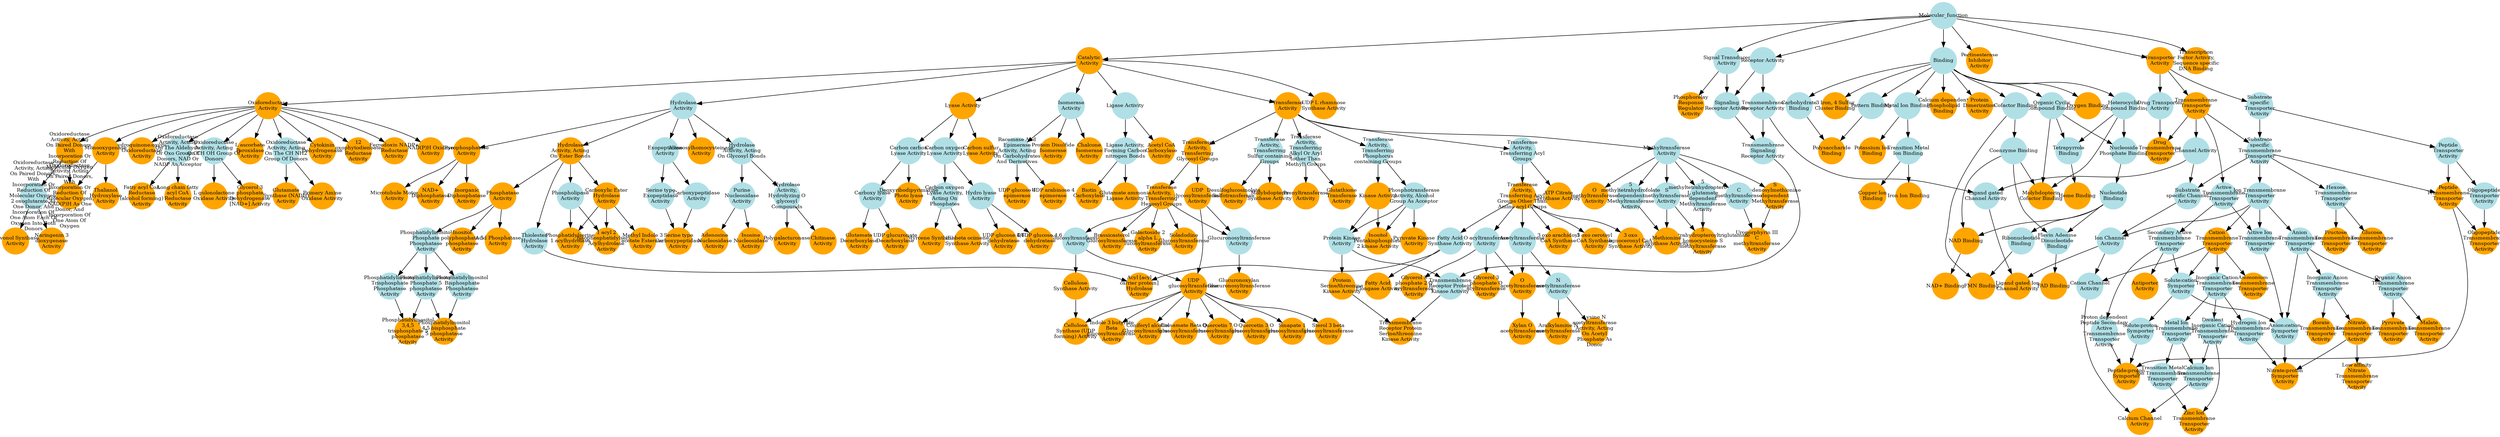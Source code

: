 digraph {
1 [style="filled", fixedsize="true", fontsize="10", shape="circle", width="0.75", fillcolor="powderblue", label="Molecular_function", color="transparent"];
2 [style="filled", fixedsize="true", fontsize="10", shape="circle", width="0.75", fillcolor="orange", label="Catalytic
Activity", color="transparent"];
3 [style="filled", fixedsize="true", fontsize="10", shape="circle", width="0.75", fillcolor="orange", label="Transferase
Activity", color="transparent"];
4 [style="filled", fixedsize="true", fontsize="10", shape="circle", width="0.75", fillcolor="orange", label="Transferase
Activity,
Transferring
Glycosyl Groups", color="transparent"];
5 [style="filled", fixedsize="true", fontsize="10", shape="circle", width="0.75", fillcolor="orange", label="Oxidoreductase
Activity", color="transparent"];
6 [style="filled", fixedsize="true", fontsize="10", shape="circle", width="0.75", fillcolor="orange", label="Hydroquinone:oxygen
Oxidoreductase
Activity", color="transparent"];
7 [style="filled", fixedsize="true", fontsize="10", shape="circle", width="0.75", fillcolor="powderblue", label="Hydrolase
Activity", color="transparent"];
8 [style="filled", fixedsize="true", fontsize="10", shape="circle", width="0.75", fillcolor="powderblue", label="Exopeptidase
Activity", color="transparent"];
9 [style="filled", fixedsize="true", fontsize="10", shape="circle", width="0.75", fillcolor="powderblue", label="Carboxypeptidase
Activity", color="transparent"];
10 [style="filled", fixedsize="true", fontsize="10", shape="circle", width="0.75", fillcolor="powderblue", label="Serine type
Exopeptidase
Activity", color="transparent"];
11 [style="filled", fixedsize="true", fontsize="10", shape="circle", width="0.75", fillcolor="orange", label="Serine type
Carboxypeptidase
Activity", color="transparent"];
12 [style="filled", fixedsize="true", fontsize="10", shape="circle", width="0.75", fillcolor="powderblue", label="Binding", color="transparent"];
13 [style="filled", fixedsize="true", fontsize="10", shape="circle", width="0.75", fillcolor="powderblue", label="Organic Cyclic
Compound Binding", color="transparent"];
14 [style="filled", fixedsize="true", fontsize="10", shape="circle", width="0.75", fillcolor="powderblue", label="Heterocyclic
Compound Binding", color="transparent"];
15 [style="filled", fixedsize="true", fontsize="10", shape="circle", width="0.75", fillcolor="powderblue", label="Tetrapyrrole
Binding", color="transparent"];
16 [style="filled", fixedsize="true", fontsize="10", shape="circle", width="0.75", fillcolor="orange", label="Heme Binding", color="transparent"];
17 [style="filled", fixedsize="true", fontsize="10", shape="circle", width="0.75", fillcolor="orange", label="UDP
glycosyltransferase
Activity", color="transparent"];
18 [style="filled", fixedsize="true", fontsize="10", shape="circle", width="0.75", fillcolor="orange", label="Transferase
Activity,
Transferring
Hexosyl Groups", color="transparent"];
19 [style="filled", fixedsize="true", fontsize="10", shape="circle", width="0.75", fillcolor="powderblue", label="Glucosyltransferase
Activity", color="transparent"];
20 [style="filled", fixedsize="true", fontsize="10", shape="circle", width="0.75", fillcolor="orange", label="UDP
glucosyltransferase
Activity", color="transparent"];
21 [style="filled", fixedsize="true", fontsize="10", shape="circle", width="0.75", fillcolor="orange", label="Quercetin 7 O
glucosyltransferase
Activity", color="transparent"];
22 [style="filled", fixedsize="true", fontsize="10", shape="circle", width="0.75", fillcolor="orange", label="Quercetin 3 O
glucosyltransferase
Activity", color="transparent"];
23 [style="filled", fixedsize="true", fontsize="10", shape="circle", width="0.75", fillcolor="orange", label="Monooxygenase
Activity", color="transparent"];
24 [style="filled", fixedsize="true", fontsize="10", shape="circle", width="0.75", fillcolor="orange", label="Thalianol
Hydroxylase
Activity", color="transparent"];
25 [style="filled", fixedsize="true", fontsize="10", shape="circle", width="0.75", fillcolor="orange", label="Oxygen Binding", color="transparent"];
26 [style="filled", fixedsize="true", fontsize="10", shape="circle", width="0.75", fillcolor="powderblue", label="Metal Ion Binding", color="transparent"];
27 [style="filled", fixedsize="true", fontsize="10", shape="circle", width="0.75", fillcolor="powderblue", label="Transition Metal
Ion Binding", color="transparent"];
28 [style="filled", fixedsize="true", fontsize="10", shape="circle", width="0.75", fillcolor="orange", label="Iron Ion Binding", color="transparent"];
29 [style="filled", fixedsize="true", fontsize="10", shape="circle", width="0.75", fillcolor="orange", label="Copper Ion
Binding", color="transparent"];
30 [style="filled", fixedsize="true", fontsize="10", shape="circle", width="0.75", fillcolor="orange", label="Transporter
Activity", color="transparent"];
31 [style="filled", fixedsize="true", fontsize="10", shape="circle", width="0.75", fillcolor="powderblue", label="Substrate
specific
Transporter
Activity", color="transparent"];
32 [style="filled", fixedsize="true", fontsize="10", shape="circle", width="0.75", fillcolor="powderblue", label="Peptide
Transporter
Activity", color="transparent"];
33 [style="filled", fixedsize="true", fontsize="10", shape="circle", width="0.75", fillcolor="powderblue", label="Oligopeptide
Transporter
Activity", color="transparent"];
34 [style="filled", fixedsize="true", fontsize="10", shape="circle", width="0.75", fillcolor="orange", label="Transmembrane
Transporter
Activity", color="transparent"];
35 [style="filled", fixedsize="true", fontsize="10", shape="circle", width="0.75", fillcolor="powderblue", label="Substrate
specific
Transmembrane
Transporter
Activity", color="transparent"];
36 [style="filled", fixedsize="true", fontsize="10", shape="circle", width="0.75", fillcolor="orange", label="Peptide
Transmembrane
Transporter
Activity", color="transparent"];
37 [style="filled", fixedsize="true", fontsize="10", shape="circle", width="0.75", fillcolor="orange", label="Oligopeptide
Transmembrane
Transporter
Activity", color="transparent"];
38 [style="filled", fixedsize="true", fontsize="10", shape="circle", width="0.75", fillcolor="powderblue", label="Transferase
Activity,
Transferring Acyl
Groups", color="transparent"];
39 [style="filled", fixedsize="true", fontsize="10", shape="circle", width="0.75", fillcolor="orange", label="Transferase
Activity,
Transferring Acyl
Groups Other Than
Amino acyl Groups", color="transparent"];
40 [style="filled", fixedsize="true", fontsize="10", shape="circle", width="0.75", fillcolor="powderblue", label="O acyltransferase
Activity", color="transparent"];
41 [style="filled", fixedsize="true", fontsize="10", shape="circle", width="0.75", fillcolor="orange", label="Glycerol 3
phosphate 2 O
acyltransferase
Activity", color="transparent"];
42 [style="filled", fixedsize="true", fontsize="10", shape="circle", width="0.75", fillcolor="powderblue", label="Oxidoreductase
Activity, Acting
On The CH NH2
Group Of Donors", color="transparent"];
43 [style="filled", fixedsize="true", fontsize="10", shape="circle", width="0.75", fillcolor="orange", label="Glutamate
Synthase (NADH)
Activity", color="transparent"];
44 [style="filled", fixedsize="true", fontsize="10", shape="circle", width="0.75", fillcolor="powderblue", label="Ion Transmembrane
Transporter
Activity", color="transparent"];
45 [style="filled", fixedsize="true", fontsize="10", shape="circle", width="0.75", fillcolor="orange", label="Cation
Transmembrane
Transporter
Activity", color="transparent"];
46 [style="filled", fixedsize="true", fontsize="10", shape="circle", width="0.75", fillcolor="powderblue", label="Active
Transmembrane
Transporter
Activity", color="transparent"];
47 [style="filled", fixedsize="true", fontsize="10", shape="circle", width="0.75", fillcolor="powderblue", label="Secondary Active
Transmembrane
Transporter
Activity", color="transparent"];
48 [style="filled", fixedsize="true", fontsize="10", shape="circle", width="0.75", fillcolor="powderblue", label="Solute:cation
Symporter
Activity", color="transparent"];
49 [style="filled", fixedsize="true", fontsize="10", shape="circle", width="0.75", fillcolor="powderblue", label="Solute:proton
Symporter
Activity", color="transparent"];
50 [style="filled", fixedsize="true", fontsize="10", shape="circle", width="0.75", fillcolor="powderblue", label="Proton dependent
Peptide Secondary
Active
Transmembrane
Transporter
Activity", color="transparent"];
51 [style="filled", fixedsize="true", fontsize="10", shape="circle", width="0.75", fillcolor="orange", label="Peptide:proton
Symporter
Activity", color="transparent"];
52 [style="filled", fixedsize="true", fontsize="10", shape="circle", width="0.75", fillcolor="powderblue", label="Methyltransferase
Activity", color="transparent"];
53 [style="filled", fixedsize="true", fontsize="10", shape="circle", width="0.75", fillcolor="orange", label="S
adenosylmethionine
dependent
Methyltransferase
Activity", color="transparent"];
54 [style="filled", fixedsize="true", fontsize="10", shape="circle", width="0.75", fillcolor="powderblue", label="Hydrolase
Activity, Acting
On Glycosyl Bonds", color="transparent"];
55 [style="filled", fixedsize="true", fontsize="10", shape="circle", width="0.75", fillcolor="powderblue", label="Hydrolase
Activity,
Hydrolyzing O
glycosyl
Compounds", color="transparent"];
56 [style="filled", fixedsize="true", fontsize="10", shape="circle", width="0.75", fillcolor="orange", label="Polygalacturonase
Activity", color="transparent"];
57 [style="filled", fixedsize="true", fontsize="10", shape="circle", width="0.75", fillcolor="orange", label="Lyase Activity", color="transparent"];
58 [style="filled", fixedsize="true", fontsize="10", shape="circle", width="0.75", fillcolor="powderblue", label="Carbon oxygen
Lyase Activity", color="transparent"];
59 [style="filled", fixedsize="true", fontsize="10", shape="circle", width="0.75", fillcolor="powderblue", label="Carbon oxygen
Lyase Activity,
Acting On
Phosphates", color="transparent"];
60 [style="filled", fixedsize="true", fontsize="10", shape="circle", width="0.75", fillcolor="orange", label="(E) beta ocimene
Synthase Activity", color="transparent"];
61 [style="filled", fixedsize="true", fontsize="10", shape="circle", width="0.75", fillcolor="orange", label="Myrcene Synthase
Activity", color="transparent"];
62 [style="filled", fixedsize="true", fontsize="10", shape="circle", width="0.75", fillcolor="orange", label="Hydrolase
Activity, Acting
On Ester Bonds", color="transparent"];
63 [style="filled", fixedsize="true", fontsize="10", shape="circle", width="0.75", fillcolor="orange", label="Phosphatase
Activity", color="transparent"];
64 [style="filled", fixedsize="true", fontsize="10", shape="circle", width="0.75", fillcolor="powderblue", label="Phosphatidylinositol
Phosphate
Phosphatase
Activity", color="transparent"];
65 [style="filled", fixedsize="true", fontsize="10", shape="circle", width="0.75", fillcolor="powderblue", label="Phosphatidylinositol
Trisphosphate
Phosphatase
Activity", color="transparent"];
66 [style="filled", fixedsize="true", fontsize="10", shape="circle", width="0.75", fillcolor="powderblue", label="Phosphatidylinositol
Phosphate 5
phosphatase
Activity", color="transparent"];
67 [style="filled", fixedsize="true", fontsize="10", shape="circle", width="0.75", fillcolor="orange", label="Phosphatidylinositol
3,4,5
trisphosphate 5
phosphatase
Activity", color="transparent"];
68 [style="filled", fixedsize="true", fontsize="10", shape="circle", width="0.75", fillcolor="powderblue", label="Phosphatidylinositol
Bisphosphate
Phosphatase
Activity", color="transparent"];
69 [style="filled", fixedsize="true", fontsize="10", shape="circle", width="0.75", fillcolor="orange", label="Phosphatidylinositol
4,5 bisphosphate
5 phosphatase
Activity", color="transparent"];
70 [style="filled", fixedsize="true", fontsize="10", shape="circle", width="0.75", fillcolor="orange", label="Cellulose
Synthase Activity", color="transparent"];
71 [style="filled", fixedsize="true", fontsize="10", shape="circle", width="0.75", fillcolor="orange", label="Cellulose
Synthase (UDP
forming) Activity", color="transparent"];
72 [style="filled", fixedsize="true", fontsize="10", shape="circle", width="0.75", fillcolor="orange", label="Oxidoreductase
Activity, Acting
On Paired Donors,
With
Incorporation Or
Reduction Of
Molecular Oxygen", color="transparent"];
73 [style="filled", fixedsize="true", fontsize="10", shape="circle", width="0.75", fillcolor="orange", label="Oxidoreductase
Activity, Acting
On Paired Donors,
With
Incorporation Or
Reduction Of
Molecular Oxygen,
NAD(P)H As One
Donor, And
Incorporation Of
One Atom Of
Oxygen", color="transparent"];
74 [style="filled", fixedsize="true", fontsize="10", shape="circle", width="0.75", fillcolor="powderblue", label="Oxidoreductase
Activity, Acting
On Paired Donors,
With
Incorporation Or
Reduction Of
Molecular Oxygen,
2 oxoglutarate As
One Donor, And
Incorporation Of
One Atom Each Of
Oxygen Into Both
Donors", color="transparent"];
75 [style="filled", fixedsize="true", fontsize="10", shape="circle", width="0.75", fillcolor="orange", label="Naringenin 3
dioxygenase
Activity", color="transparent"];
76 [style="filled", fixedsize="true", fontsize="10", shape="circle", width="0.75", fillcolor="orange", label="Carboxylic Ester
Hydrolase
Activity", color="transparent"];
77 [style="filled", fixedsize="true", fontsize="10", shape="circle", width="0.75", fillcolor="powderblue", label="Isomerase
Activity", color="transparent"];
78 [style="filled", fixedsize="true", fontsize="10", shape="circle", width="0.75", fillcolor="powderblue", label="Racemase And
Epimerase
Activity, Acting
On Carbohydrates
And Derivatives", color="transparent"];
79 [style="filled", fixedsize="true", fontsize="10", shape="circle", width="0.75", fillcolor="orange", label="UDP glucose 4
epimerase
Activity", color="transparent"];
80 [style="filled", fixedsize="true", fontsize="10", shape="circle", width="0.75", fillcolor="powderblue", label="Transferase
Activity,
Transferring
Phosphorus
containing Groups", color="transparent"];
81 [style="filled", fixedsize="true", fontsize="10", shape="circle", width="0.75", fillcolor="orange", label="Kinase Activity", color="transparent"];
82 [style="filled", fixedsize="true", fontsize="10", shape="circle", width="0.75", fillcolor="powderblue", label="Phosphotransferase
Activity, Alcohol
Group As Acceptor", color="transparent"];
83 [style="filled", fixedsize="true", fontsize="10", shape="circle", width="0.75", fillcolor="powderblue", label="Protein Kinase
Activity", color="transparent"];
84 [style="filled", fixedsize="true", fontsize="10", shape="circle", width="0.75", fillcolor="orange", label="Protein
Serine/threonine
Kinase Activity", color="transparent"];
85 [style="filled", fixedsize="true", fontsize="10", shape="circle", width="0.75", fillcolor="orange", label="Antiporter
Activity", color="transparent"];
86 [style="filled", fixedsize="true", fontsize="10", shape="circle", width="0.75", fillcolor="orange", label="O
methyltransferase
Activity", color="transparent"];
87 [style="filled", fixedsize="true", fontsize="10", shape="circle", width="0.75", fillcolor="powderblue", label="Oxidoreductase
Activity, Acting
On The Aldehyde
Or Oxo Group Of
Donors, NAD Or
NADP As Acceptor", color="transparent"];
88 [style="filled", fixedsize="true", fontsize="10", shape="circle", width="0.75", fillcolor="orange", label="Long chain fatty
acyl CoA
Reductase
Activity", color="transparent"];
89 [style="filled", fixedsize="true", fontsize="10", shape="circle", width="0.75", fillcolor="orange", label="UDP arabinose 4
epimerase
Activity", color="transparent"];
90 [style="filled", fixedsize="true", fontsize="10", shape="circle", width="0.75", fillcolor="powderblue", label="Hydro lyase
Activity", color="transparent"];
91 [style="filled", fixedsize="true", fontsize="10", shape="circle", width="0.75", fillcolor="orange", label="DTDP glucose 4,6
dehydratase
Activity", color="transparent"];
92 [style="filled", fixedsize="true", fontsize="10", shape="circle", width="0.75", fillcolor="powderblue", label="Transferase
Activity,
Transferring
Sulfur containing
Groups", color="transparent"];
93 [style="filled", fixedsize="true", fontsize="10", shape="circle", width="0.75", fillcolor="orange", label="Carbon sulfur
Lyase Activity", color="transparent"];
94 [style="filled", fixedsize="true", fontsize="10", shape="circle", width="0.75", fillcolor="powderblue", label="Fatty Acid
Synthase Activity", color="transparent"];
95 [style="filled", fixedsize="true", fontsize="10", shape="circle", width="0.75", fillcolor="powderblue", label="Thiolester
Hydrolase
Activity", color="transparent"];
96 [style="filled", fixedsize="true", fontsize="10", shape="circle", width="0.75", fillcolor="orange", label="Acyl [acyl
carrier protein]
Hydrolase
Activity", color="transparent"];
97 [style="filled", fixedsize="true", fontsize="10", shape="circle", width="0.75", fillcolor="orange", label="Chalcone
Isomerase
Activity", color="transparent"];
98 [style="filled", fixedsize="true", fontsize="10", shape="circle", width="0.75", fillcolor="orange", label="Fatty acyl CoA
Reductase
(alcohol forming)
Activity", color="transparent"];
99 [style="filled", fixedsize="true", fontsize="10", shape="circle", width="0.75", fillcolor="orange", label="Galactoside 2
alpha L
fucosyltransferase
Activity", color="transparent"];
100 [style="filled", fixedsize="true", fontsize="10", shape="circle", width="0.75", fillcolor="orange", label="3 Iron, 4 Sulfur
Cluster Binding", color="transparent"];
101 [style="filled", fixedsize="true", fontsize="10", shape="circle", width="0.75", fillcolor="orange", label="L ascorbate
Peroxidase
Activity", color="transparent"];
102 [style="filled", fixedsize="true", fontsize="10", shape="circle", width="0.75", fillcolor="powderblue", label="Anion
Transmembrane
Transporter
Activity", color="transparent"];
103 [style="filled", fixedsize="true", fontsize="10", shape="circle", width="0.75", fillcolor="powderblue", label="Inorganic Anion
Transmembrane
Transporter
Activity", color="transparent"];
104 [style="filled", fixedsize="true", fontsize="10", shape="circle", width="0.75", fillcolor="orange", label="Nitrate
Transmembrane
Transporter
Activity", color="transparent"];
105 [style="filled", fixedsize="true", fontsize="10", shape="circle", width="0.75", fillcolor="orange", label="Low affinity
Nitrate
Transmembrane
Transporter
Activity", color="transparent"];
106 [style="filled", fixedsize="true", fontsize="10", shape="circle", width="0.75", fillcolor="orange", label="Sinapate 1
glucosyltransferase
Activity", color="transparent"];
107 [style="filled", fixedsize="true", fontsize="10", shape="circle", width="0.75", fillcolor="orange", label="Glycerol 3
phosphate O
acyltransferase
Activity", color="transparent"];
108 [style="filled", fixedsize="true", fontsize="10", shape="circle", width="0.75", fillcolor="powderblue", label="Nucleoside
Phosphate Binding", color="transparent"];
109 [style="filled", fixedsize="true", fontsize="10", shape="circle", width="0.75", fillcolor="powderblue", label="Nucleotide
Binding", color="transparent"];
110 [style="filled", fixedsize="true", fontsize="10", shape="circle", width="0.75", fillcolor="powderblue", label="Cofactor Binding", color="transparent"];
111 [style="filled", fixedsize="true", fontsize="10", shape="circle", width="0.75", fillcolor="powderblue", label="Coenzyme Binding", color="transparent"];
112 [style="filled", fixedsize="true", fontsize="10", shape="circle", width="0.75", fillcolor="orange", label="NAD Binding", color="transparent"];
113 [style="filled", fixedsize="true", fontsize="10", shape="circle", width="0.75", fillcolor="orange", label="NAD+ Binding", color="transparent"];
114 [style="filled", fixedsize="true", fontsize="10", shape="circle", width="0.75", fillcolor="powderblue", label="Flavin Adenine
Dinucleotide
Binding", color="transparent"];
115 [style="filled", fixedsize="true", fontsize="10", shape="circle", width="0.75", fillcolor="orange", label="FAD Binding", color="transparent"];
116 [style="filled", fixedsize="true", fontsize="10", shape="circle", width="0.75", fillcolor="orange", label="Fatty Acid
Elongase Activity", color="transparent"];
117 [style="filled", fixedsize="true", fontsize="10", shape="circle", width="0.75", fillcolor="powderblue", label="Transferase
Activity,
Transferring
Alkyl Or Aryl
(other Than
Methyl) Groups", color="transparent"];
118 [style="filled", fixedsize="true", fontsize="10", shape="circle", width="0.75", fillcolor="orange", label="Glutathione
Transferase
Activity", color="transparent"];
119 [style="filled", fixedsize="true", fontsize="10", shape="circle", width="0.75", fillcolor="powderblue", label="Oxidoreductase
Activity, Acting
On CH OH Group Of
Donors", color="transparent"];
120 [style="filled", fixedsize="true", fontsize="10", shape="circle", width="0.75", fillcolor="orange", label="Glycerol 3
phosphate
Dehydrogenase
[NAD+] Activity", color="transparent"];
121 [style="filled", fixedsize="true", fontsize="10", shape="circle", width="0.75", fillcolor="orange", label="Primary Amine
Oxidase Activity", color="transparent"];
122 [style="filled", fixedsize="true", fontsize="10", shape="circle", width="0.75", fillcolor="powderblue", label="Acetyltransferase
Activity", color="transparent"];
123 [style="filled", fixedsize="true", fontsize="10", shape="circle", width="0.75", fillcolor="orange", label="O
acetyltransferase
Activity", color="transparent"];
124 [style="filled", fixedsize="true", fontsize="10", shape="circle", width="0.75", fillcolor="orange", label="Xylan O
acetyltransferase
Activity", color="transparent"];
125 [style="filled", fixedsize="true", fontsize="10", shape="circle", width="0.75", fillcolor="powderblue", label="Carbon carbon
Lyase Activity", color="transparent"];
126 [style="filled", fixedsize="true", fontsize="10", shape="circle", width="0.75", fillcolor="powderblue", label="Carboxy lyase
Activity", color="transparent"];
127 [style="filled", fixedsize="true", fontsize="10", shape="circle", width="0.75", fillcolor="orange", label="UDP glucuronate
Decarboxylase
Activity", color="transparent"];
128 [style="filled", fixedsize="true", fontsize="10", shape="circle", width="0.75", fillcolor="orange", label="Glutamate
Decarboxylase
Activity", color="transparent"];
129 [style="filled", fixedsize="true", fontsize="10", shape="circle", width="0.75", fillcolor="orange", label="3 oxo arachidoyl
CoA Synthase
Activity", color="transparent"];
130 [style="filled", fixedsize="true", fontsize="10", shape="circle", width="0.75", fillcolor="orange", label="3 oxo cerotoyl
CoA Synthase
Activity", color="transparent"];
131 [style="filled", fixedsize="true", fontsize="10", shape="circle", width="0.75", fillcolor="orange", label="3 oxo
lignoceronyl CoA
Synthase Activity", color="transparent"];
132 [style="filled", fixedsize="true", fontsize="10", shape="circle", width="0.75", fillcolor="orange", label="Flavonol Synthase
Activity", color="transparent"];
133 [style="filled", fixedsize="true", fontsize="10", shape="circle", width="0.75", fillcolor="powderblue", label="Signal Transducer
Activity", color="transparent"];
134 [style="filled", fixedsize="true", fontsize="10", shape="circle", width="0.75", fillcolor="orange", label="Phosphorelay
Response
Regulator
Activity", color="transparent"];
135 [style="filled", fixedsize="true", fontsize="10", shape="circle", width="0.75", fillcolor="powderblue", label="S
methyltransferase
Activity", color="transparent"];
136 [style="filled", fixedsize="true", fontsize="10", shape="circle", width="0.75", fillcolor="powderblue", label="5
methyltetrahydropteroyltri
L glutamate
dependent
Methyltransferase
Activity", color="transparent"];
137 [style="filled", fixedsize="true", fontsize="10", shape="circle", width="0.75", fillcolor="orange", label="5
methyltetrahydropteroyltriglutamate
homocysteine S
methyltransferase
Activity", color="transparent"];
138 [style="filled", fixedsize="true", fontsize="10", shape="circle", width="0.75", fillcolor="powderblue", label="5
methyltetrahydrofolate
dependent
Methyltransferase
Activity", color="transparent"];
139 [style="filled", fixedsize="true", fontsize="10", shape="circle", width="0.75", fillcolor="orange", label="Methionine
Synthase Activity", color="transparent"];
140 [style="filled", fixedsize="true", fontsize="10", shape="circle", width="0.75", fillcolor="powderblue", label="Inorganic Cation
Transmembrane
Transporter
Activity", color="transparent"];
141 [style="filled", fixedsize="true", fontsize="10", shape="circle", width="0.75", fillcolor="powderblue", label="Metal Ion
Transmembrane
Transporter
Activity", color="transparent"];
142 [style="filled", fixedsize="true", fontsize="10", shape="circle", width="0.75", fillcolor="powderblue", label="Transition Metal
Ion Transmembrane
Transporter
Activity", color="transparent"];
143 [style="filled", fixedsize="true", fontsize="10", shape="circle", width="0.75", fillcolor="powderblue", label="Divalent
Inorganic Cation
Transmembrane
Transporter
Activity", color="transparent"];
144 [style="filled", fixedsize="true", fontsize="10", shape="circle", width="0.75", fillcolor="orange", label="Zinc Ion
Transmembrane
Transporter
Activity", color="transparent"];
145 [style="filled", fixedsize="true", fontsize="10", shape="circle", width="0.75", fillcolor="orange", label="Cytokinin
Dehydrogenase
Activity", color="transparent"];
146 [style="filled", fixedsize="true", fontsize="10", shape="circle", width="0.75", fillcolor="powderblue", label="Hexose
Transmembrane
Transporter
Activity", color="transparent"];
147 [style="filled", fixedsize="true", fontsize="10", shape="circle", width="0.75", fillcolor="orange", label="Fructose
Transmembrane
Transporter
Activity", color="transparent"];
148 [style="filled", fixedsize="true", fontsize="10", shape="circle", width="0.75", fillcolor="powderblue", label="Organic Anion
Transmembrane
Transporter
Activity", color="transparent"];
149 [style="filled", fixedsize="true", fontsize="10", shape="circle", width="0.75", fillcolor="orange", label="Pyruvate
Transmembrane
Transporter
Activity", color="transparent"];
150 [style="filled", fixedsize="true", fontsize="10", shape="circle", width="0.75", fillcolor="powderblue", label="Pattern Binding", color="transparent"];
151 [style="filled", fixedsize="true", fontsize="10", shape="circle", width="0.75", fillcolor="powderblue", label="Carbohydrate
Binding", color="transparent"];
152 [style="filled", fixedsize="true", fontsize="10", shape="circle", width="0.75", fillcolor="orange", label="Polysaccharide
Binding", color="transparent"];
153 [style="filled", fixedsize="true", fontsize="10", shape="circle", width="0.75", fillcolor="orange", label="12
oxophytodienoate
Reductase
Activity", color="transparent"];
154 [style="filled", fixedsize="true", fontsize="10", shape="circle", width="0.75", fillcolor="orange", label="Ferredoxin NADP+
Reductase
Activity", color="transparent"];
155 [style="filled", fixedsize="true", fontsize="10", shape="circle", width="0.75", fillcolor="powderblue", label="Drug Transporter
Activity", color="transparent"];
156 [style="filled", fixedsize="true", fontsize="10", shape="circle", width="0.75", fillcolor="orange", label="Drug
Transmembrane
Transporter
Activity", color="transparent"];
157 [style="filled", fixedsize="true", fontsize="10", shape="circle", width="0.75", fillcolor="orange", label="Sterol 3 beta
glucosyltransferase
Activity", color="transparent"];
158 [style="filled", fixedsize="true", fontsize="10", shape="circle", width="0.75", fillcolor="orange", label="Soladodine
Glucosyltransferase
Activity", color="transparent"];
159 [style="filled", fixedsize="true", fontsize="10", shape="circle", width="0.75", fillcolor="orange", label="Brassicasterol
Glucosyltransferase
Activity", color="transparent"];
160 [style="filled", fixedsize="true", fontsize="10", shape="circle", width="0.75", fillcolor="powderblue", label="Purine
Nucleosidase
Activity", color="transparent"];
161 [style="filled", fixedsize="true", fontsize="10", shape="circle", width="0.75", fillcolor="orange", label="Adenosine
Nucleosidase
Activity", color="transparent"];
162 [style="filled", fixedsize="true", fontsize="10", shape="circle", width="0.75", fillcolor="powderblue", label="Ligase Activity", color="transparent"];
163 [style="filled", fixedsize="true", fontsize="10", shape="circle", width="0.75", fillcolor="powderblue", label="Ligase Activity,
Forming Carbon
nitrogen Bonds", color="transparent"];
164 [style="filled", fixedsize="true", fontsize="10", shape="circle", width="0.75", fillcolor="orange", label="Biotin
Carboxylase
Activity", color="transparent"];
165 [style="filled", fixedsize="true", fontsize="10", shape="circle", width="0.75", fillcolor="orange", label="Pectinesterase
Inhibitor
Activity", color="transparent"];
166 [style="filled", fixedsize="true", fontsize="10", shape="circle", width="0.75", fillcolor="orange", label="Pyrophosphatase
Activity", color="transparent"];
167 [style="filled", fixedsize="true", fontsize="10", shape="circle", width="0.75", fillcolor="orange", label="Chitinase
Activity", color="transparent"];
168 [style="filled", fixedsize="true", fontsize="10", shape="circle", width="0.75", fillcolor="powderblue", label="Channel Activity", color="transparent"];
169 [style="filled", fixedsize="true", fontsize="10", shape="circle", width="0.75", fillcolor="powderblue", label="Substrate
specific Channel
Activity", color="transparent"];
170 [style="filled", fixedsize="true", fontsize="10", shape="circle", width="0.75", fillcolor="powderblue", label="Ion Channel
Activity", color="transparent"];
171 [style="filled", fixedsize="true", fontsize="10", shape="circle", width="0.75", fillcolor="powderblue", label="Receptor Activity", color="transparent"];
172 [style="filled", fixedsize="true", fontsize="10", shape="circle", width="0.75", fillcolor="powderblue", label="Transmembrane
Receptor Activity", color="transparent"];
173 [style="filled", fixedsize="true", fontsize="10", shape="circle", width="0.75", fillcolor="powderblue", label="Ligand gated
Channel Activity", color="transparent"];
174 [style="filled", fixedsize="true", fontsize="10", shape="circle", width="0.75", fillcolor="orange", label="Ligand gated Ion
Channel Activity", color="transparent"];
175 [style="filled", fixedsize="true", fontsize="10", shape="circle", width="0.75", fillcolor="orange", label="Acid Phosphatase
Activity", color="transparent"];
176 [style="filled", fixedsize="true", fontsize="10", shape="circle", width="0.75", fillcolor="powderblue", label="Hydrogen Ion
Transmembrane
Transporter
Activity", color="transparent"];
177 [style="filled", fixedsize="true", fontsize="10", shape="circle", width="0.75", fillcolor="powderblue", label="Active Ion
Transmembrane
Transporter
Activity", color="transparent"];
178 [style="filled", fixedsize="true", fontsize="10", shape="circle", width="0.75", fillcolor="powderblue", label="Anion:cation
Symporter
Activity", color="transparent"];
179 [style="filled", fixedsize="true", fontsize="10", shape="circle", width="0.75", fillcolor="orange", label="Nitrate:proton
Symporter
Activity", color="transparent"];
180 [style="filled", fixedsize="true", fontsize="10", shape="circle", width="0.75", fillcolor="orange", label="Microtubule Motor
Activity", color="transparent"];
181 [style="filled", fixedsize="true", fontsize="10", shape="circle", width="0.75", fillcolor="orange", label="Calcium dependent
Phospholipid
Binding", color="transparent"];
182 [style="filled", fixedsize="true", fontsize="10", shape="circle", width="0.75", fillcolor="orange", label="Protein
Dimerization
Activity", color="transparent"];
183 [style="filled", fixedsize="true", fontsize="10", shape="circle", width="0.75", fillcolor="powderblue", label="Glucuronosyltransferase
Activity", color="transparent"];
184 [style="filled", fixedsize="true", fontsize="10", shape="circle", width="0.75", fillcolor="orange", label="Glucuronoxylan
Glucuronosyltransferase
Activity", color="transparent"];
185 [style="filled", fixedsize="true", fontsize="10", shape="circle", width="0.75", fillcolor="powderblue", label="C
methyltransferase
Activity", color="transparent"];
186 [style="filled", fixedsize="true", fontsize="10", shape="circle", width="0.75", fillcolor="orange", label="Uroporphyrin III
C
methyltransferase
Activity", color="transparent"];
187 [style="filled", fixedsize="true", fontsize="10", shape="circle", width="0.75", fillcolor="orange", label="Malate
Transmembrane
Transporter
Activity", color="transparent"];
188 [style="filled", fixedsize="true", fontsize="10", shape="circle", width="0.75", fillcolor="orange", label="Glucose
Transmembrane
Transporter
Activity", color="transparent"];
189 [style="filled", fixedsize="true", fontsize="10", shape="circle", width="0.75", fillcolor="orange", label="Inositol
Pentakisphosphate
2 kinase Activity", color="transparent"];
190 [style="filled", fixedsize="true", fontsize="10", shape="circle", width="0.75", fillcolor="orange", label="NAD+
Diphosphatase
Activity", color="transparent"];
191 [style="filled", fixedsize="true", fontsize="10", shape="circle", width="0.75", fillcolor="orange", label="Deoxyribodipyrimidine
Photo lyase
Activity", color="transparent"];
192 [style="filled", fixedsize="true", fontsize="10", shape="circle", width="0.75", fillcolor="orange", label="Indole 3 butyrate
Beta
glucosyltransferase
Activity", color="transparent"];
193 [style="filled", fixedsize="true", fontsize="10", shape="circle", width="0.75", fillcolor="orange", label="Ammonium
Transmembrane
Transporter
Activity", color="transparent"];
194 [style="filled", fixedsize="true", fontsize="10", shape="circle", width="0.75", fillcolor="orange", label="Pyruvate Kinase
Activity", color="transparent"];
195 [style="filled", fixedsize="true", fontsize="10", shape="circle", width="0.75", fillcolor="orange", label="Potassium Ion
Binding", color="transparent"];
196 [style="filled", fixedsize="true", fontsize="10", shape="circle", width="0.75", fillcolor="orange", label="Adenosylhomocysteinase
Activity", color="transparent"];
197 [style="filled", fixedsize="true", fontsize="10", shape="circle", width="0.75", fillcolor="powderblue", label="Cation Channel
Activity", color="transparent"];
198 [style="filled", fixedsize="true", fontsize="10", shape="circle", width="0.75", fillcolor="powderblue", label="Calcium Ion
Transmembrane
Transporter
Activity", color="transparent"];
199 [style="filled", fixedsize="true", fontsize="10", shape="circle", width="0.75", fillcolor="orange", label="Calcium Channel
Activity", color="transparent"];
200 [style="filled", fixedsize="true", fontsize="10", shape="circle", width="0.75", fillcolor="orange", label="Coniferyl alcohol
Glucosyltransferase
Activity", color="transparent"];
201 [style="filled", fixedsize="true", fontsize="10", shape="circle", width="0.75", fillcolor="orange", label="Glutamate ammonia
Ligase Activity", color="transparent"];
202 [style="filled", fixedsize="true", fontsize="10", shape="circle", width="0.75", fillcolor="orange", label="Cinnamate Beta D
glucosyltransferase
Activity", color="transparent"];
203 [style="filled", fixedsize="true", fontsize="10", shape="circle", width="0.75", fillcolor="orange", label="Acetyl CoA
Carboxylase
Activity", color="transparent"];
204 [style="filled", fixedsize="true", fontsize="10", shape="circle", width="0.75", fillcolor="powderblue", label="N
acetyltransferase
Activity", color="transparent"];
205 [style="filled", fixedsize="true", fontsize="10", shape="circle", width="0.75", fillcolor="orange", label="Aralkylamine N
acetyltransferase
Activity", color="transparent"];
206 [style="filled", fixedsize="true", fontsize="10", shape="circle", width="0.75", fillcolor="orange", label="Lysine N
acetyltransferase
Activity, Acting
On Acetyl
Phosphate As
Donor", color="transparent"];
207 [style="filled", fixedsize="true", fontsize="10", shape="circle", width="0.75", fillcolor="orange", label="Inositol
polyphosphate 5
phosphatase
Activity", color="transparent"];
208 [style="filled", fixedsize="true", fontsize="10", shape="circle", width="0.75", fillcolor="orange", label="Molybdopterin
Synthase Activity", color="transparent"];
209 [style="filled", fixedsize="true", fontsize="10", shape="circle", width="0.75", fillcolor="orange", label="Inosine
Nucleosidase
Activity", color="transparent"];
210 [style="filled", fixedsize="true", fontsize="10", shape="circle", width="0.75", fillcolor="orange", label="Borate
Transmembrane
Transporter
Activity", color="transparent"];
211 [style="filled", fixedsize="true", fontsize="10", shape="circle", width="0.75", fillcolor="orange", label="ATP Citrate
Synthase Activity", color="transparent"];
212 [style="filled", fixedsize="true", fontsize="10", shape="circle", width="0.75", fillcolor="orange", label="Desulfoglucosinolate
Sulfotransferase
Activity", color="transparent"];
213 [style="filled", fixedsize="true", fontsize="10", shape="circle", width="0.75", fillcolor="orange", label="NAD(P)H Oxidase
Activity", color="transparent"];
214 [style="filled", fixedsize="true", fontsize="10", shape="circle", width="0.75", fillcolor="powderblue", label="Signaling
Receptor Activity", color="transparent"];
215 [style="filled", fixedsize="true", fontsize="10", shape="circle", width="0.75", fillcolor="powderblue", label="Transmembrane
Signaling
Receptor Activity", color="transparent"];
216 [style="filled", fixedsize="true", fontsize="10", shape="circle", width="0.75", fillcolor="powderblue", label="Transmembrane
Receptor Protein
Kinase Activity", color="transparent"];
217 [style="filled", fixedsize="true", fontsize="10", shape="circle", width="0.75", fillcolor="orange", label="Transmembrane
Receptor Protein
Serine/threonine
Kinase Activity", color="transparent"];
218 [style="filled", fixedsize="true", fontsize="10", shape="circle", width="0.75", fillcolor="powderblue", label="Phospholipase
Activity", color="transparent"];
219 [style="filled", fixedsize="true", fontsize="10", shape="circle", width="0.75", fillcolor="orange", label="Phosphatidylserine
1 acylhydrolase
Activity", color="transparent"];
220 [style="filled", fixedsize="true", fontsize="10", shape="circle", width="0.75", fillcolor="orange", label="1 acyl 2
lysophosphatidylserine
Acylhydrolase
Activity", color="transparent"];
221 [style="filled", fixedsize="true", fontsize="10", shape="circle", width="0.75", fillcolor="powderblue", label="Ribonucleotide
Binding", color="transparent"];
222 [style="filled", fixedsize="true", fontsize="10", shape="circle", width="0.75", fillcolor="orange", label="FMN Binding", color="transparent"];
223 [style="filled", fixedsize="true", fontsize="10", shape="circle", width="0.75", fillcolor="orange", label="Protein Disulfide
Isomerase
Activity", color="transparent"];
224 [style="filled", fixedsize="true", fontsize="10", shape="circle", width="0.75", fillcolor="orange", label="Inorganic
Diphosphatase
Activity", color="transparent"];
225 [style="filled", fixedsize="true", fontsize="10", shape="circle", width="0.75", fillcolor="orange", label="Molybdopterin
Cofactor Binding", color="transparent"];
226 [style="filled", fixedsize="true", fontsize="10", shape="circle", width="0.75", fillcolor="orange", label="Prenyltransferase
Activity", color="transparent"];
227 [style="filled", fixedsize="true", fontsize="10", shape="circle", width="0.75", fillcolor="orange", label="UDP L rhamnose
Synthase Activity", color="transparent"];
228 [style="filled", fixedsize="true", fontsize="10", shape="circle", width="0.75", fillcolor="orange", label="UDP glucose 4,6
dehydratase
Activity", color="transparent"];
229 [style="filled", fixedsize="true", fontsize="10", shape="circle", width="0.75", fillcolor="orange", label="Methyl Indole 3
acetate Esterase
Activity", color="transparent"];
230 [style="filled", fixedsize="true", fontsize="10", shape="circle", width="0.75", fillcolor="orange", label="L gulonolactone
Oxidase Activity", color="transparent"];
231 [style="filled", fixedsize="true", fontsize="10", shape="circle", width="0.75", fillcolor="orange", label="Transcription
Factor Activity,
Sequence specific
DNA Binding", color="transparent"];
1 -> 2 [color="#000000", lty="solid"];
2 -> 3 [color="#000000", lty="solid"];
3 -> 4 [color="#000000", lty="solid"];
2 -> 5 [color="#000000", lty="solid"];
5 -> 6 [color="#000000", lty="solid"];
2 -> 7 [color="#000000", lty="solid"];
7 -> 8 [color="#000000", lty="solid"];
8 -> 9 [color="#000000", lty="solid"];
8 -> 10 [color="#000000", lty="solid"];
9 -> 11 [color="#000000", lty="solid"];
10 -> 11 [color="#000000", lty="solid"];
1 -> 12 [color="#000000", lty="solid"];
12 -> 13 [color="#000000", lty="solid"];
12 -> 14 [color="#000000", lty="solid"];
13 -> 15 [color="#000000", lty="solid"];
14 -> 15 [color="#000000", lty="solid"];
15 -> 16 [color="#000000", lty="solid"];
4 -> 17 [color="#000000", lty="solid"];
4 -> 18 [color="#000000", lty="solid"];
18 -> 19 [color="#000000", lty="solid"];
17 -> 20 [color="#000000", lty="solid"];
19 -> 20 [color="#000000", lty="solid"];
20 -> 21 [color="#000000", lty="solid"];
20 -> 22 [color="#000000", lty="solid"];
5 -> 23 [color="#000000", lty="solid"];
23 -> 24 [color="#000000", lty="solid"];
12 -> 25 [color="#000000", lty="solid"];
12 -> 26 [color="#000000", lty="solid"];
26 -> 27 [color="#000000", lty="solid"];
27 -> 28 [color="#000000", lty="solid"];
27 -> 29 [color="#000000", lty="solid"];
1 -> 30 [color="#000000", lty="solid"];
30 -> 31 [color="#000000", lty="solid"];
31 -> 32 [color="#000000", lty="solid"];
32 -> 33 [color="#000000", lty="solid"];
30 -> 34 [color="#000000", lty="solid"];
31 -> 35 [color="#000000", lty="solid"];
34 -> 35 [color="#000000", lty="solid"];
32 -> 36 [color="#000000", lty="solid"];
35 -> 36 [color="#000000", lty="solid"];
33 -> 37 [color="#000000", lty="solid"];
36 -> 37 [color="#000000", lty="solid"];
3 -> 38 [color="#000000", lty="solid"];
38 -> 39 [color="#000000", lty="solid"];
39 -> 40 [color="#000000", lty="solid"];
40 -> 41 [color="#000000", lty="solid"];
5 -> 42 [color="#000000", lty="solid"];
42 -> 43 [color="#000000", lty="solid"];
35 -> 44 [color="#000000", lty="solid"];
44 -> 45 [color="#000000", lty="solid"];
34 -> 46 [color="#000000", lty="solid"];
46 -> 47 [color="#000000", lty="solid"];
45 -> 48 [color="#000000", lty="solid"];
47 -> 48 [color="#000000", lty="solid"];
48 -> 49 [color="#000000", lty="solid"];
47 -> 50 [color="#000000", lty="solid"];
36 -> 51 [color="#000000", lty="solid"];
49 -> 51 [color="#000000", lty="solid"];
50 -> 51 [color="#000000", lty="solid"];
3 -> 52 [color="#000000", lty="solid"];
52 -> 53 [color="#000000", lty="solid"];
7 -> 54 [color="#000000", lty="solid"];
54 -> 55 [color="#000000", lty="solid"];
55 -> 56 [color="#000000", lty="solid"];
2 -> 57 [color="#000000", lty="solid"];
57 -> 58 [color="#000000", lty="solid"];
58 -> 59 [color="#000000", lty="solid"];
59 -> 60 [color="#000000", lty="solid"];
59 -> 61 [color="#000000", lty="solid"];
7 -> 62 [color="#000000", lty="solid"];
62 -> 63 [color="#000000", lty="solid"];
63 -> 64 [color="#000000", lty="solid"];
64 -> 65 [color="#000000", lty="solid"];
64 -> 66 [color="#000000", lty="solid"];
65 -> 67 [color="#000000", lty="solid"];
66 -> 67 [color="#000000", lty="solid"];
64 -> 68 [color="#000000", lty="solid"];
66 -> 69 [color="#000000", lty="solid"];
68 -> 69 [color="#000000", lty="solid"];
19 -> 70 [color="#000000", lty="solid"];
20 -> 71 [color="#000000", lty="solid"];
70 -> 71 [color="#000000", lty="solid"];
5 -> 72 [color="#000000", lty="solid"];
23 -> 73 [color="#000000", lty="solid"];
72 -> 73 [color="#000000", lty="solid"];
72 -> 74 [color="#000000", lty="solid"];
74 -> 75 [color="#000000", lty="solid"];
62 -> 76 [color="#000000", lty="solid"];
2 -> 77 [color="#000000", lty="solid"];
77 -> 78 [color="#000000", lty="solid"];
78 -> 79 [color="#000000", lty="solid"];
3 -> 80 [color="#000000", lty="solid"];
80 -> 81 [color="#000000", lty="solid"];
80 -> 82 [color="#000000", lty="solid"];
81 -> 83 [color="#000000", lty="solid"];
82 -> 83 [color="#000000", lty="solid"];
83 -> 84 [color="#000000", lty="solid"];
47 -> 85 [color="#000000", lty="solid"];
52 -> 86 [color="#000000", lty="solid"];
5 -> 87 [color="#000000", lty="solid"];
87 -> 88 [color="#000000", lty="solid"];
78 -> 89 [color="#000000", lty="solid"];
58 -> 90 [color="#000000", lty="solid"];
90 -> 91 [color="#000000", lty="solid"];
3 -> 92 [color="#000000", lty="solid"];
57 -> 93 [color="#000000", lty="solid"];
39 -> 94 [color="#000000", lty="solid"];
62 -> 95 [color="#000000", lty="solid"];
94 -> 96 [color="#000000", lty="solid"];
95 -> 96 [color="#000000", lty="solid"];
77 -> 97 [color="#000000", lty="solid"];
87 -> 98 [color="#000000", lty="solid"];
18 -> 99 [color="#000000", lty="solid"];
12 -> 100 [color="#000000", lty="solid"];
5 -> 101 [color="#000000", lty="solid"];
44 -> 102 [color="#000000", lty="solid"];
102 -> 103 [color="#000000", lty="solid"];
103 -> 104 [color="#000000", lty="solid"];
104 -> 105 [color="#000000", lty="solid"];
20 -> 106 [color="#000000", lty="solid"];
40 -> 107 [color="#000000", lty="solid"];
13 -> 108 [color="#000000", lty="solid"];
14 -> 108 [color="#000000", lty="solid"];
108 -> 109 [color="#000000", lty="solid"];
12 -> 110 [color="#000000", lty="solid"];
110 -> 111 [color="#000000", lty="solid"];
109 -> 112 [color="#000000", lty="solid"];
111 -> 112 [color="#000000", lty="solid"];
112 -> 113 [color="#000000", lty="solid"];
109 -> 114 [color="#000000", lty="solid"];
111 -> 114 [color="#000000", lty="solid"];
114 -> 115 [color="#000000", lty="solid"];
94 -> 116 [color="#000000", lty="solid"];
3 -> 117 [color="#000000", lty="solid"];
117 -> 118 [color="#000000", lty="solid"];
5 -> 119 [color="#000000", lty="solid"];
119 -> 120 [color="#000000", lty="solid"];
42 -> 121 [color="#000000", lty="solid"];
39 -> 122 [color="#000000", lty="solid"];
40 -> 123 [color="#000000", lty="solid"];
122 -> 123 [color="#000000", lty="solid"];
123 -> 124 [color="#000000", lty="solid"];
57 -> 125 [color="#000000", lty="solid"];
125 -> 126 [color="#000000", lty="solid"];
126 -> 127 [color="#000000", lty="solid"];
126 -> 128 [color="#000000", lty="solid"];
39 -> 129 [color="#000000", lty="solid"];
39 -> 130 [color="#000000", lty="solid"];
39 -> 131 [color="#000000", lty="solid"];
74 -> 132 [color="#000000", lty="solid"];
1 -> 133 [color="#000000", lty="solid"];
133 -> 134 [color="#000000", lty="solid"];
52 -> 135 [color="#000000", lty="solid"];
52 -> 136 [color="#000000", lty="solid"];
135 -> 137 [color="#000000", lty="solid"];
136 -> 137 [color="#000000", lty="solid"];
52 -> 138 [color="#000000", lty="solid"];
135 -> 139 [color="#000000", lty="solid"];
138 -> 139 [color="#000000", lty="solid"];
45 -> 140 [color="#000000", lty="solid"];
140 -> 141 [color="#000000", lty="solid"];
141 -> 142 [color="#000000", lty="solid"];
140 -> 143 [color="#000000", lty="solid"];
142 -> 144 [color="#000000", lty="solid"];
143 -> 144 [color="#000000", lty="solid"];
5 -> 145 [color="#000000", lty="solid"];
35 -> 146 [color="#000000", lty="solid"];
146 -> 147 [color="#000000", lty="solid"];
102 -> 148 [color="#000000", lty="solid"];
148 -> 149 [color="#000000", lty="solid"];
12 -> 150 [color="#000000", lty="solid"];
12 -> 151 [color="#000000", lty="solid"];
150 -> 152 [color="#000000", lty="solid"];
151 -> 152 [color="#000000", lty="solid"];
5 -> 153 [color="#000000", lty="solid"];
5 -> 154 [color="#000000", lty="solid"];
30 -> 155 [color="#000000", lty="solid"];
34 -> 156 [color="#000000", lty="solid"];
155 -> 156 [color="#000000", lty="solid"];
20 -> 157 [color="#000000", lty="solid"];
18 -> 158 [color="#000000", lty="solid"];
18 -> 159 [color="#000000", lty="solid"];
54 -> 160 [color="#000000", lty="solid"];
160 -> 161 [color="#000000", lty="solid"];
2 -> 162 [color="#000000", lty="solid"];
162 -> 163 [color="#000000", lty="solid"];
163 -> 164 [color="#000000", lty="solid"];
1 -> 165 [color="#000000", lty="solid"];
7 -> 166 [color="#000000", lty="solid"];
55 -> 167 [color="#000000", lty="solid"];
34 -> 168 [color="#000000", lty="solid"];
35 -> 169 [color="#000000", lty="solid"];
168 -> 169 [color="#000000", lty="solid"];
44 -> 170 [color="#000000", lty="solid"];
169 -> 170 [color="#000000", lty="solid"];
1 -> 171 [color="#000000", lty="solid"];
171 -> 172 [color="#000000", lty="solid"];
168 -> 173 [color="#000000", lty="solid"];
172 -> 173 [color="#000000", lty="solid"];
170 -> 174 [color="#000000", lty="solid"];
173 -> 174 [color="#000000", lty="solid"];
63 -> 175 [color="#000000", lty="solid"];
140 -> 176 [color="#000000", lty="solid"];
44 -> 177 [color="#000000", lty="solid"];
46 -> 177 [color="#000000", lty="solid"];
48 -> 178 [color="#000000", lty="solid"];
102 -> 178 [color="#000000", lty="solid"];
177 -> 178 [color="#000000", lty="solid"];
104 -> 179 [color="#000000", lty="solid"];
176 -> 179 [color="#000000", lty="solid"];
178 -> 179 [color="#000000", lty="solid"];
166 -> 180 [color="#000000", lty="solid"];
12 -> 181 [color="#000000", lty="solid"];
12 -> 182 [color="#000000", lty="solid"];
17 -> 183 [color="#000000", lty="solid"];
18 -> 183 [color="#000000", lty="solid"];
183 -> 184 [color="#000000", lty="solid"];
52 -> 185 [color="#000000", lty="solid"];
53 -> 186 [color="#000000", lty="solid"];
185 -> 186 [color="#000000", lty="solid"];
148 -> 187 [color="#000000", lty="solid"];
146 -> 188 [color="#000000", lty="solid"];
81 -> 189 [color="#000000", lty="solid"];
82 -> 189 [color="#000000", lty="solid"];
166 -> 190 [color="#000000", lty="solid"];
125 -> 191 [color="#000000", lty="solid"];
20 -> 192 [color="#000000", lty="solid"];
45 -> 193 [color="#000000", lty="solid"];
82 -> 194 [color="#000000", lty="solid"];
26 -> 195 [color="#000000", lty="solid"];
7 -> 196 [color="#000000", lty="solid"];
45 -> 197 [color="#000000", lty="solid"];
170 -> 197 [color="#000000", lty="solid"];
141 -> 198 [color="#000000", lty="solid"];
143 -> 198 [color="#000000", lty="solid"];
197 -> 199 [color="#000000", lty="solid"];
198 -> 199 [color="#000000", lty="solid"];
20 -> 200 [color="#000000", lty="solid"];
163 -> 201 [color="#000000", lty="solid"];
20 -> 202 [color="#000000", lty="solid"];
162 -> 203 [color="#000000", lty="solid"];
122 -> 204 [color="#000000", lty="solid"];
204 -> 205 [color="#000000", lty="solid"];
204 -> 206 [color="#000000", lty="solid"];
63 -> 207 [color="#000000", lty="solid"];
92 -> 208 [color="#000000", lty="solid"];
160 -> 209 [color="#000000", lty="solid"];
103 -> 210 [color="#000000", lty="solid"];
38 -> 211 [color="#000000", lty="solid"];
92 -> 212 [color="#000000", lty="solid"];
5 -> 213 [color="#000000", lty="solid"];
133 -> 214 [color="#000000", lty="solid"];
171 -> 214 [color="#000000", lty="solid"];
172 -> 215 [color="#000000", lty="solid"];
214 -> 215 [color="#000000", lty="solid"];
83 -> 216 [color="#000000", lty="solid"];
215 -> 216 [color="#000000", lty="solid"];
84 -> 217 [color="#000000", lty="solid"];
216 -> 217 [color="#000000", lty="solid"];
62 -> 218 [color="#000000", lty="solid"];
76 -> 219 [color="#000000", lty="solid"];
218 -> 219 [color="#000000", lty="solid"];
76 -> 220 [color="#000000", lty="solid"];
218 -> 220 [color="#000000", lty="solid"];
109 -> 221 [color="#000000", lty="solid"];
110 -> 222 [color="#000000", lty="solid"];
221 -> 222 [color="#000000", lty="solid"];
77 -> 223 [color="#000000", lty="solid"];
166 -> 224 [color="#000000", lty="solid"];
13 -> 225 [color="#000000", lty="solid"];
14 -> 225 [color="#000000", lty="solid"];
111 -> 225 [color="#000000", lty="solid"];
117 -> 226 [color="#000000", lty="solid"];
2 -> 227 [color="#000000", lty="solid"];
90 -> 228 [color="#000000", lty="solid"];
76 -> 229 [color="#000000", lty="solid"];
119 -> 230 [color="#000000", lty="solid"];
1 -> 231 [color="#000000", lty="solid"];
}

